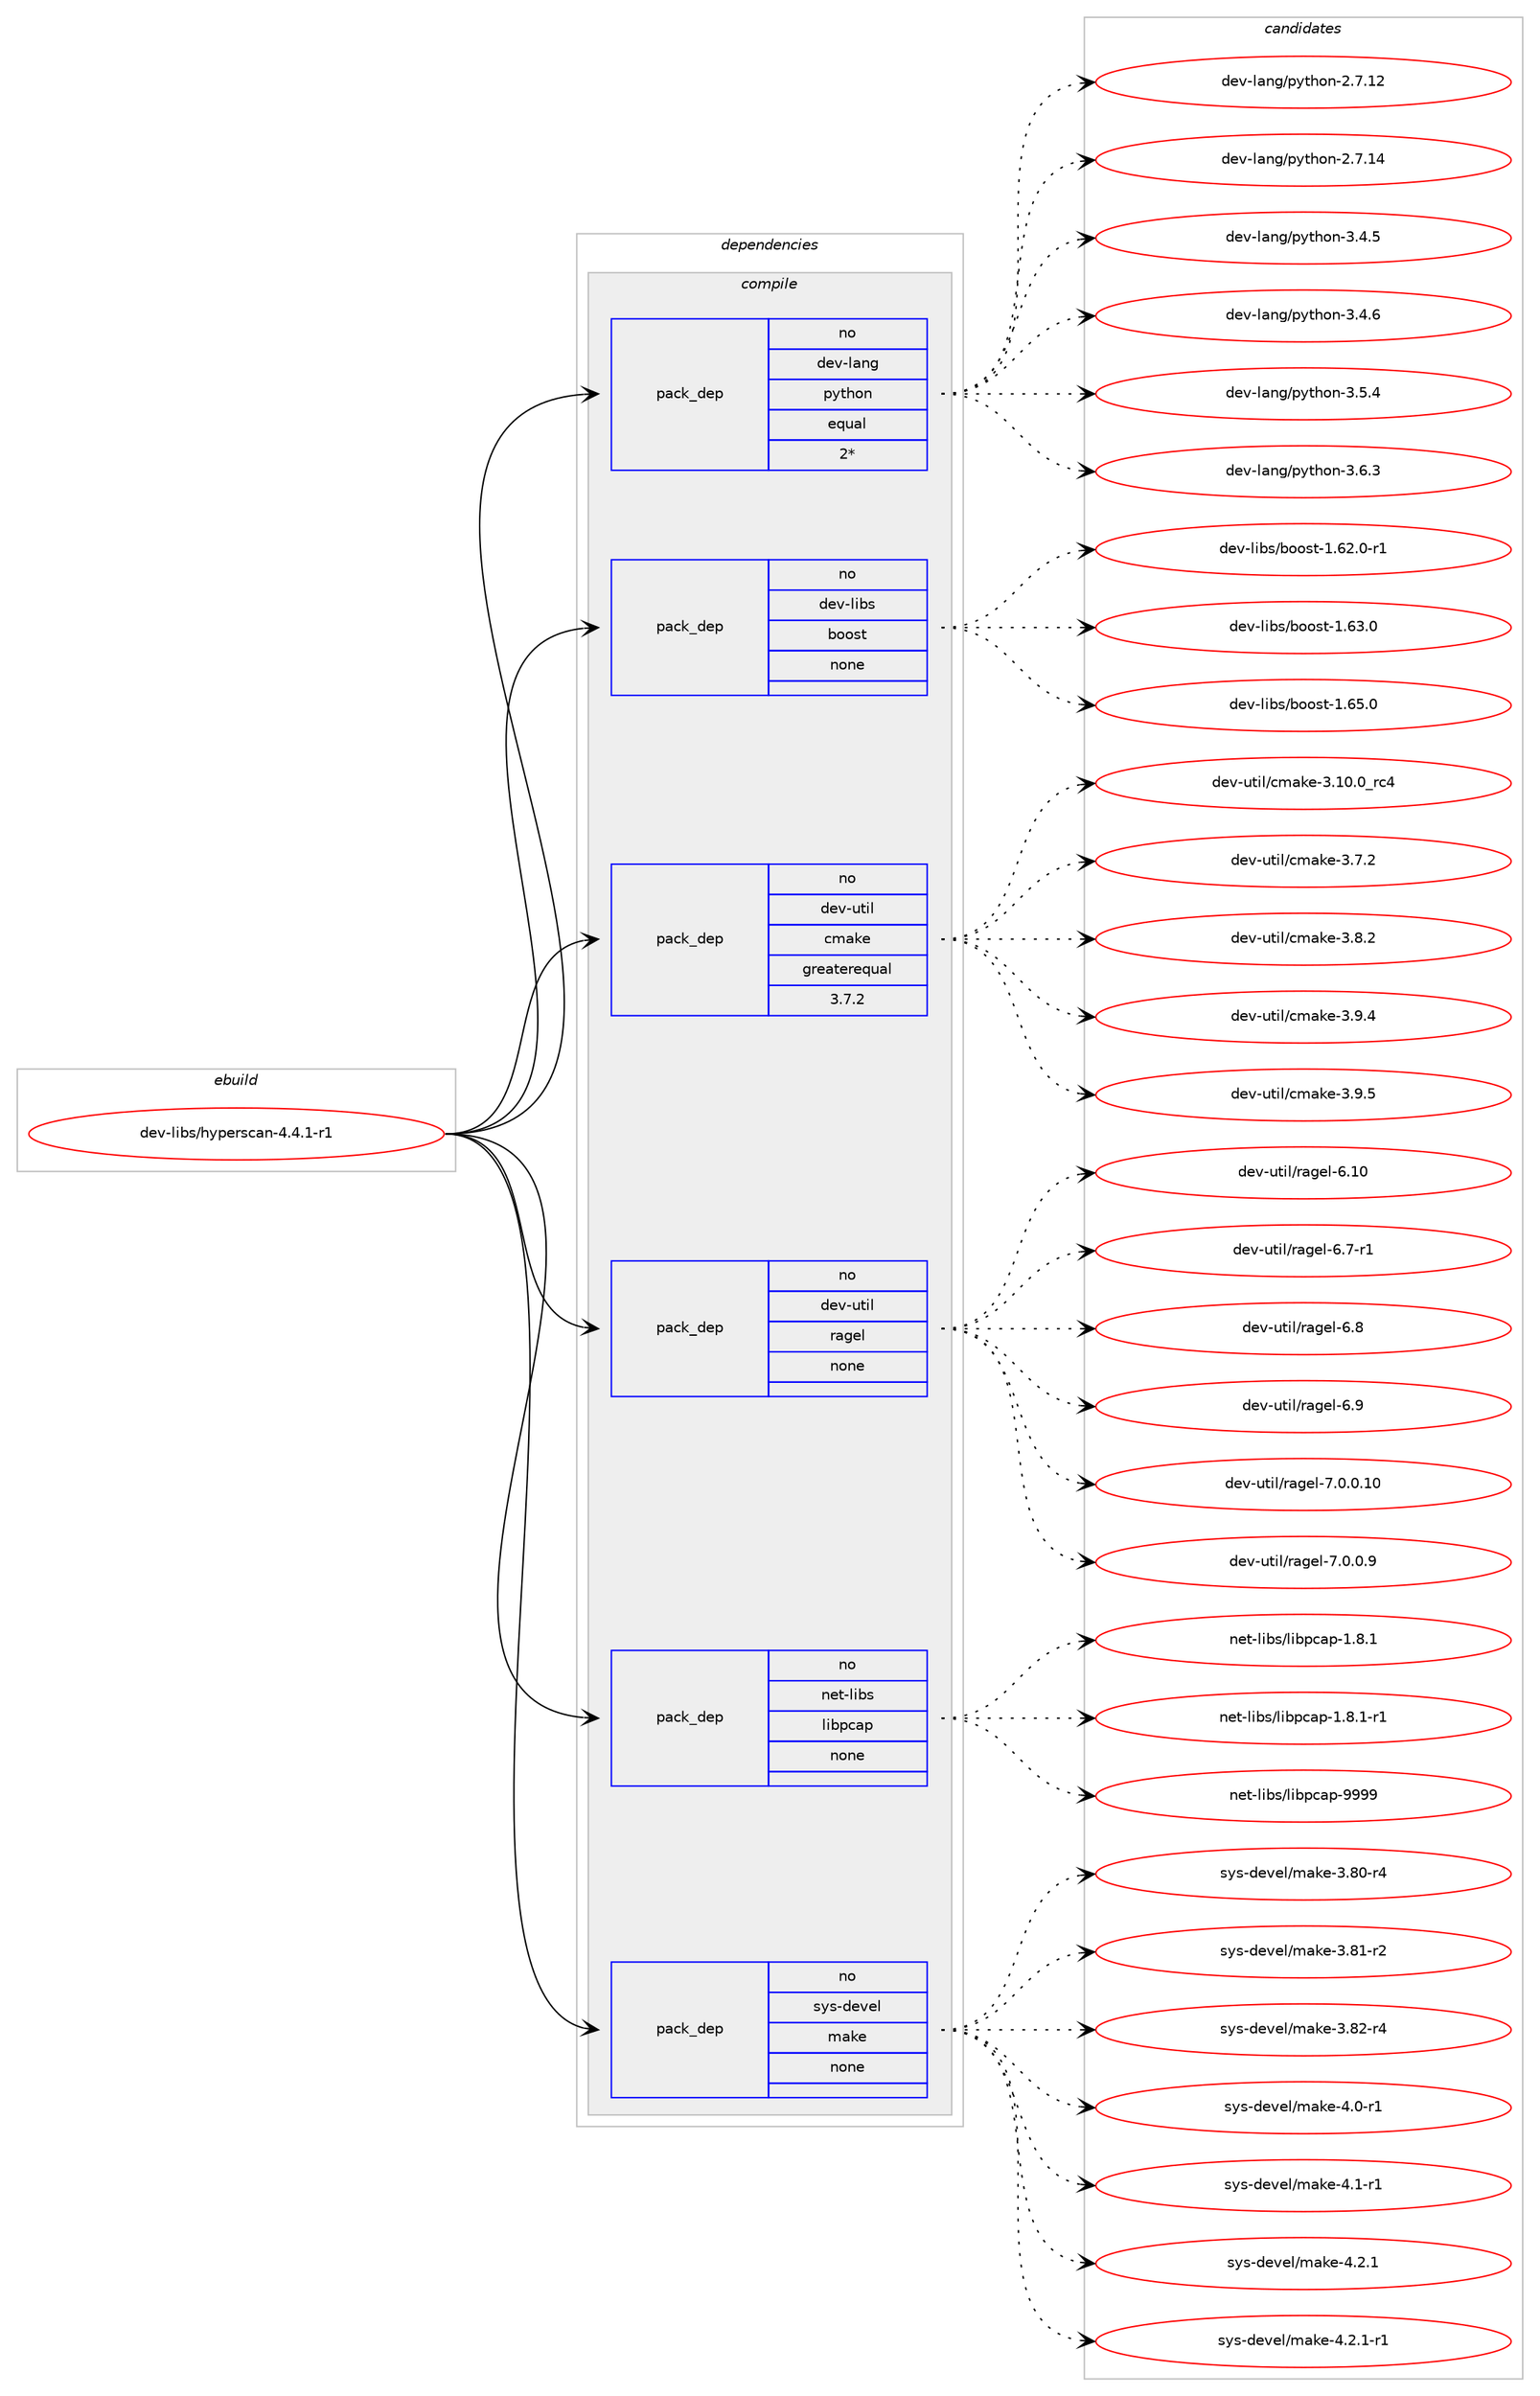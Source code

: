 digraph prolog {

# *************
# Graph options
# *************

newrank=true;
concentrate=true;
compound=true;
graph [rankdir=LR,fontname=Helvetica,fontsize=10,ranksep=1.5];#, ranksep=2.5, nodesep=0.2];
edge  [arrowhead=vee];
node  [fontname=Helvetica,fontsize=10];

# **********
# The ebuild
# **********

subgraph cluster_leftcol {
color=gray;
rank=same;
label=<<i>ebuild</i>>;
id [label="dev-libs/hyperscan-4.4.1-r1", color=red, width=4, href="../dev-libs/hyperscan-4.4.1-r1.svg"];
}

# ****************
# The dependencies
# ****************

subgraph cluster_midcol {
color=gray;
label=<<i>dependencies</i>>;
subgraph cluster_compile {
fillcolor="#eeeeee";
style=filled;
label=<<i>compile</i>>;
subgraph pack85485 {
dependency113392 [label=<<TABLE BORDER="0" CELLBORDER="1" CELLSPACING="0" CELLPADDING="4" WIDTH="220"><TR><TD ROWSPAN="6" CELLPADDING="30">pack_dep</TD></TR><TR><TD WIDTH="110">no</TD></TR><TR><TD>dev-lang</TD></TR><TR><TD>python</TD></TR><TR><TD>equal</TD></TR><TR><TD>2*</TD></TR></TABLE>>, shape=none, color=blue];
}
id:e -> dependency113392:w [weight=20,style="solid",arrowhead="vee"];
subgraph pack85486 {
dependency113393 [label=<<TABLE BORDER="0" CELLBORDER="1" CELLSPACING="0" CELLPADDING="4" WIDTH="220"><TR><TD ROWSPAN="6" CELLPADDING="30">pack_dep</TD></TR><TR><TD WIDTH="110">no</TD></TR><TR><TD>dev-libs</TD></TR><TR><TD>boost</TD></TR><TR><TD>none</TD></TR><TR><TD></TD></TR></TABLE>>, shape=none, color=blue];
}
id:e -> dependency113393:w [weight=20,style="solid",arrowhead="vee"];
subgraph pack85487 {
dependency113394 [label=<<TABLE BORDER="0" CELLBORDER="1" CELLSPACING="0" CELLPADDING="4" WIDTH="220"><TR><TD ROWSPAN="6" CELLPADDING="30">pack_dep</TD></TR><TR><TD WIDTH="110">no</TD></TR><TR><TD>dev-util</TD></TR><TR><TD>cmake</TD></TR><TR><TD>greaterequal</TD></TR><TR><TD>3.7.2</TD></TR></TABLE>>, shape=none, color=blue];
}
id:e -> dependency113394:w [weight=20,style="solid",arrowhead="vee"];
subgraph pack85488 {
dependency113395 [label=<<TABLE BORDER="0" CELLBORDER="1" CELLSPACING="0" CELLPADDING="4" WIDTH="220"><TR><TD ROWSPAN="6" CELLPADDING="30">pack_dep</TD></TR><TR><TD WIDTH="110">no</TD></TR><TR><TD>dev-util</TD></TR><TR><TD>ragel</TD></TR><TR><TD>none</TD></TR><TR><TD></TD></TR></TABLE>>, shape=none, color=blue];
}
id:e -> dependency113395:w [weight=20,style="solid",arrowhead="vee"];
subgraph pack85489 {
dependency113396 [label=<<TABLE BORDER="0" CELLBORDER="1" CELLSPACING="0" CELLPADDING="4" WIDTH="220"><TR><TD ROWSPAN="6" CELLPADDING="30">pack_dep</TD></TR><TR><TD WIDTH="110">no</TD></TR><TR><TD>net-libs</TD></TR><TR><TD>libpcap</TD></TR><TR><TD>none</TD></TR><TR><TD></TD></TR></TABLE>>, shape=none, color=blue];
}
id:e -> dependency113396:w [weight=20,style="solid",arrowhead="vee"];
subgraph pack85490 {
dependency113397 [label=<<TABLE BORDER="0" CELLBORDER="1" CELLSPACING="0" CELLPADDING="4" WIDTH="220"><TR><TD ROWSPAN="6" CELLPADDING="30">pack_dep</TD></TR><TR><TD WIDTH="110">no</TD></TR><TR><TD>sys-devel</TD></TR><TR><TD>make</TD></TR><TR><TD>none</TD></TR><TR><TD></TD></TR></TABLE>>, shape=none, color=blue];
}
id:e -> dependency113397:w [weight=20,style="solid",arrowhead="vee"];
}
subgraph cluster_compileandrun {
fillcolor="#eeeeee";
style=filled;
label=<<i>compile and run</i>>;
}
subgraph cluster_run {
fillcolor="#eeeeee";
style=filled;
label=<<i>run</i>>;
}
}

# **************
# The candidates
# **************

subgraph cluster_choices {
rank=same;
color=gray;
label=<<i>candidates</i>>;

subgraph choice85485 {
color=black;
nodesep=1;
choice10010111845108971101034711212111610411111045504655464950 [label="dev-lang/python-2.7.12", color=red, width=4,href="../dev-lang/python-2.7.12.svg"];
choice10010111845108971101034711212111610411111045504655464952 [label="dev-lang/python-2.7.14", color=red, width=4,href="../dev-lang/python-2.7.14.svg"];
choice100101118451089711010347112121116104111110455146524653 [label="dev-lang/python-3.4.5", color=red, width=4,href="../dev-lang/python-3.4.5.svg"];
choice100101118451089711010347112121116104111110455146524654 [label="dev-lang/python-3.4.6", color=red, width=4,href="../dev-lang/python-3.4.6.svg"];
choice100101118451089711010347112121116104111110455146534652 [label="dev-lang/python-3.5.4", color=red, width=4,href="../dev-lang/python-3.5.4.svg"];
choice100101118451089711010347112121116104111110455146544651 [label="dev-lang/python-3.6.3", color=red, width=4,href="../dev-lang/python-3.6.3.svg"];
dependency113392:e -> choice10010111845108971101034711212111610411111045504655464950:w [style=dotted,weight="100"];
dependency113392:e -> choice10010111845108971101034711212111610411111045504655464952:w [style=dotted,weight="100"];
dependency113392:e -> choice100101118451089711010347112121116104111110455146524653:w [style=dotted,weight="100"];
dependency113392:e -> choice100101118451089711010347112121116104111110455146524654:w [style=dotted,weight="100"];
dependency113392:e -> choice100101118451089711010347112121116104111110455146534652:w [style=dotted,weight="100"];
dependency113392:e -> choice100101118451089711010347112121116104111110455146544651:w [style=dotted,weight="100"];
}
subgraph choice85486 {
color=black;
nodesep=1;
choice10010111845108105981154798111111115116454946545046484511449 [label="dev-libs/boost-1.62.0-r1", color=red, width=4,href="../dev-libs/boost-1.62.0-r1.svg"];
choice1001011184510810598115479811111111511645494654514648 [label="dev-libs/boost-1.63.0", color=red, width=4,href="../dev-libs/boost-1.63.0.svg"];
choice1001011184510810598115479811111111511645494654534648 [label="dev-libs/boost-1.65.0", color=red, width=4,href="../dev-libs/boost-1.65.0.svg"];
dependency113393:e -> choice10010111845108105981154798111111115116454946545046484511449:w [style=dotted,weight="100"];
dependency113393:e -> choice1001011184510810598115479811111111511645494654514648:w [style=dotted,weight="100"];
dependency113393:e -> choice1001011184510810598115479811111111511645494654534648:w [style=dotted,weight="100"];
}
subgraph choice85487 {
color=black;
nodesep=1;
choice1001011184511711610510847991099710710145514649484648951149952 [label="dev-util/cmake-3.10.0_rc4", color=red, width=4,href="../dev-util/cmake-3.10.0_rc4.svg"];
choice10010111845117116105108479910997107101455146554650 [label="dev-util/cmake-3.7.2", color=red, width=4,href="../dev-util/cmake-3.7.2.svg"];
choice10010111845117116105108479910997107101455146564650 [label="dev-util/cmake-3.8.2", color=red, width=4,href="../dev-util/cmake-3.8.2.svg"];
choice10010111845117116105108479910997107101455146574652 [label="dev-util/cmake-3.9.4", color=red, width=4,href="../dev-util/cmake-3.9.4.svg"];
choice10010111845117116105108479910997107101455146574653 [label="dev-util/cmake-3.9.5", color=red, width=4,href="../dev-util/cmake-3.9.5.svg"];
dependency113394:e -> choice1001011184511711610510847991099710710145514649484648951149952:w [style=dotted,weight="100"];
dependency113394:e -> choice10010111845117116105108479910997107101455146554650:w [style=dotted,weight="100"];
dependency113394:e -> choice10010111845117116105108479910997107101455146564650:w [style=dotted,weight="100"];
dependency113394:e -> choice10010111845117116105108479910997107101455146574652:w [style=dotted,weight="100"];
dependency113394:e -> choice10010111845117116105108479910997107101455146574653:w [style=dotted,weight="100"];
}
subgraph choice85488 {
color=black;
nodesep=1;
choice1001011184511711610510847114971031011084554464948 [label="dev-util/ragel-6.10", color=red, width=4,href="../dev-util/ragel-6.10.svg"];
choice100101118451171161051084711497103101108455446554511449 [label="dev-util/ragel-6.7-r1", color=red, width=4,href="../dev-util/ragel-6.7-r1.svg"];
choice10010111845117116105108471149710310110845544656 [label="dev-util/ragel-6.8", color=red, width=4,href="../dev-util/ragel-6.8.svg"];
choice10010111845117116105108471149710310110845544657 [label="dev-util/ragel-6.9", color=red, width=4,href="../dev-util/ragel-6.9.svg"];
choice100101118451171161051084711497103101108455546484648464948 [label="dev-util/ragel-7.0.0.10", color=red, width=4,href="../dev-util/ragel-7.0.0.10.svg"];
choice1001011184511711610510847114971031011084555464846484657 [label="dev-util/ragel-7.0.0.9", color=red, width=4,href="../dev-util/ragel-7.0.0.9.svg"];
dependency113395:e -> choice1001011184511711610510847114971031011084554464948:w [style=dotted,weight="100"];
dependency113395:e -> choice100101118451171161051084711497103101108455446554511449:w [style=dotted,weight="100"];
dependency113395:e -> choice10010111845117116105108471149710310110845544656:w [style=dotted,weight="100"];
dependency113395:e -> choice10010111845117116105108471149710310110845544657:w [style=dotted,weight="100"];
dependency113395:e -> choice100101118451171161051084711497103101108455546484648464948:w [style=dotted,weight="100"];
dependency113395:e -> choice1001011184511711610510847114971031011084555464846484657:w [style=dotted,weight="100"];
}
subgraph choice85489 {
color=black;
nodesep=1;
choice110101116451081059811547108105981129997112454946564649 [label="net-libs/libpcap-1.8.1", color=red, width=4,href="../net-libs/libpcap-1.8.1.svg"];
choice1101011164510810598115471081059811299971124549465646494511449 [label="net-libs/libpcap-1.8.1-r1", color=red, width=4,href="../net-libs/libpcap-1.8.1-r1.svg"];
choice1101011164510810598115471081059811299971124557575757 [label="net-libs/libpcap-9999", color=red, width=4,href="../net-libs/libpcap-9999.svg"];
dependency113396:e -> choice110101116451081059811547108105981129997112454946564649:w [style=dotted,weight="100"];
dependency113396:e -> choice1101011164510810598115471081059811299971124549465646494511449:w [style=dotted,weight="100"];
dependency113396:e -> choice1101011164510810598115471081059811299971124557575757:w [style=dotted,weight="100"];
}
subgraph choice85490 {
color=black;
nodesep=1;
choice11512111545100101118101108471099710710145514656484511452 [label="sys-devel/make-3.80-r4", color=red, width=4,href="../sys-devel/make-3.80-r4.svg"];
choice11512111545100101118101108471099710710145514656494511450 [label="sys-devel/make-3.81-r2", color=red, width=4,href="../sys-devel/make-3.81-r2.svg"];
choice11512111545100101118101108471099710710145514656504511452 [label="sys-devel/make-3.82-r4", color=red, width=4,href="../sys-devel/make-3.82-r4.svg"];
choice115121115451001011181011084710997107101455246484511449 [label="sys-devel/make-4.0-r1", color=red, width=4,href="../sys-devel/make-4.0-r1.svg"];
choice115121115451001011181011084710997107101455246494511449 [label="sys-devel/make-4.1-r1", color=red, width=4,href="../sys-devel/make-4.1-r1.svg"];
choice115121115451001011181011084710997107101455246504649 [label="sys-devel/make-4.2.1", color=red, width=4,href="../sys-devel/make-4.2.1.svg"];
choice1151211154510010111810110847109971071014552465046494511449 [label="sys-devel/make-4.2.1-r1", color=red, width=4,href="../sys-devel/make-4.2.1-r1.svg"];
dependency113397:e -> choice11512111545100101118101108471099710710145514656484511452:w [style=dotted,weight="100"];
dependency113397:e -> choice11512111545100101118101108471099710710145514656494511450:w [style=dotted,weight="100"];
dependency113397:e -> choice11512111545100101118101108471099710710145514656504511452:w [style=dotted,weight="100"];
dependency113397:e -> choice115121115451001011181011084710997107101455246484511449:w [style=dotted,weight="100"];
dependency113397:e -> choice115121115451001011181011084710997107101455246494511449:w [style=dotted,weight="100"];
dependency113397:e -> choice115121115451001011181011084710997107101455246504649:w [style=dotted,weight="100"];
dependency113397:e -> choice1151211154510010111810110847109971071014552465046494511449:w [style=dotted,weight="100"];
}
}

}
